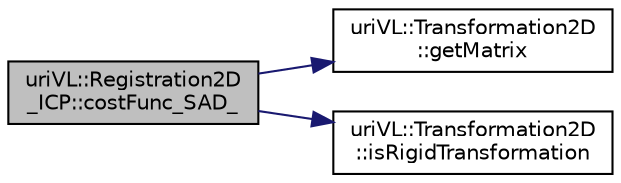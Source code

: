 digraph "uriVL::Registration2D_ICP::costFunc_SAD_"
{
  edge [fontname="Helvetica",fontsize="10",labelfontname="Helvetica",labelfontsize="10"];
  node [fontname="Helvetica",fontsize="10",shape=record];
  rankdir="LR";
  Node1 [label="uriVL::Registration2D\l_ICP::costFunc_SAD_",height=0.2,width=0.4,color="black", fillcolor="grey75", style="filled", fontcolor="black"];
  Node1 -> Node2 [color="midnightblue",fontsize="10",style="solid",fontname="Helvetica"];
  Node2 [label="uriVL::Transformation2D\l::getMatrix",height=0.2,width=0.4,color="black", fillcolor="white", style="filled",URL="$classuriVL_1_1Transformation2D.html#aa6f3c3b2a82aa4788d442c5d922573b8",tooltip="Returns a read-only pointer to the transformation&#39;s matrix data. "];
  Node1 -> Node3 [color="midnightblue",fontsize="10",style="solid",fontname="Helvetica"];
  Node3 [label="uriVL::Transformation2D\l::isRigidTransformation",height=0.2,width=0.4,color="black", fillcolor="white", style="filled",URL="$classuriVL_1_1Transformation2D.html#a47399b58d95ccbef1f4988bddbf41288",tooltip="Indicates whether this transftormation is rigid (rotation + translation) "];
}
